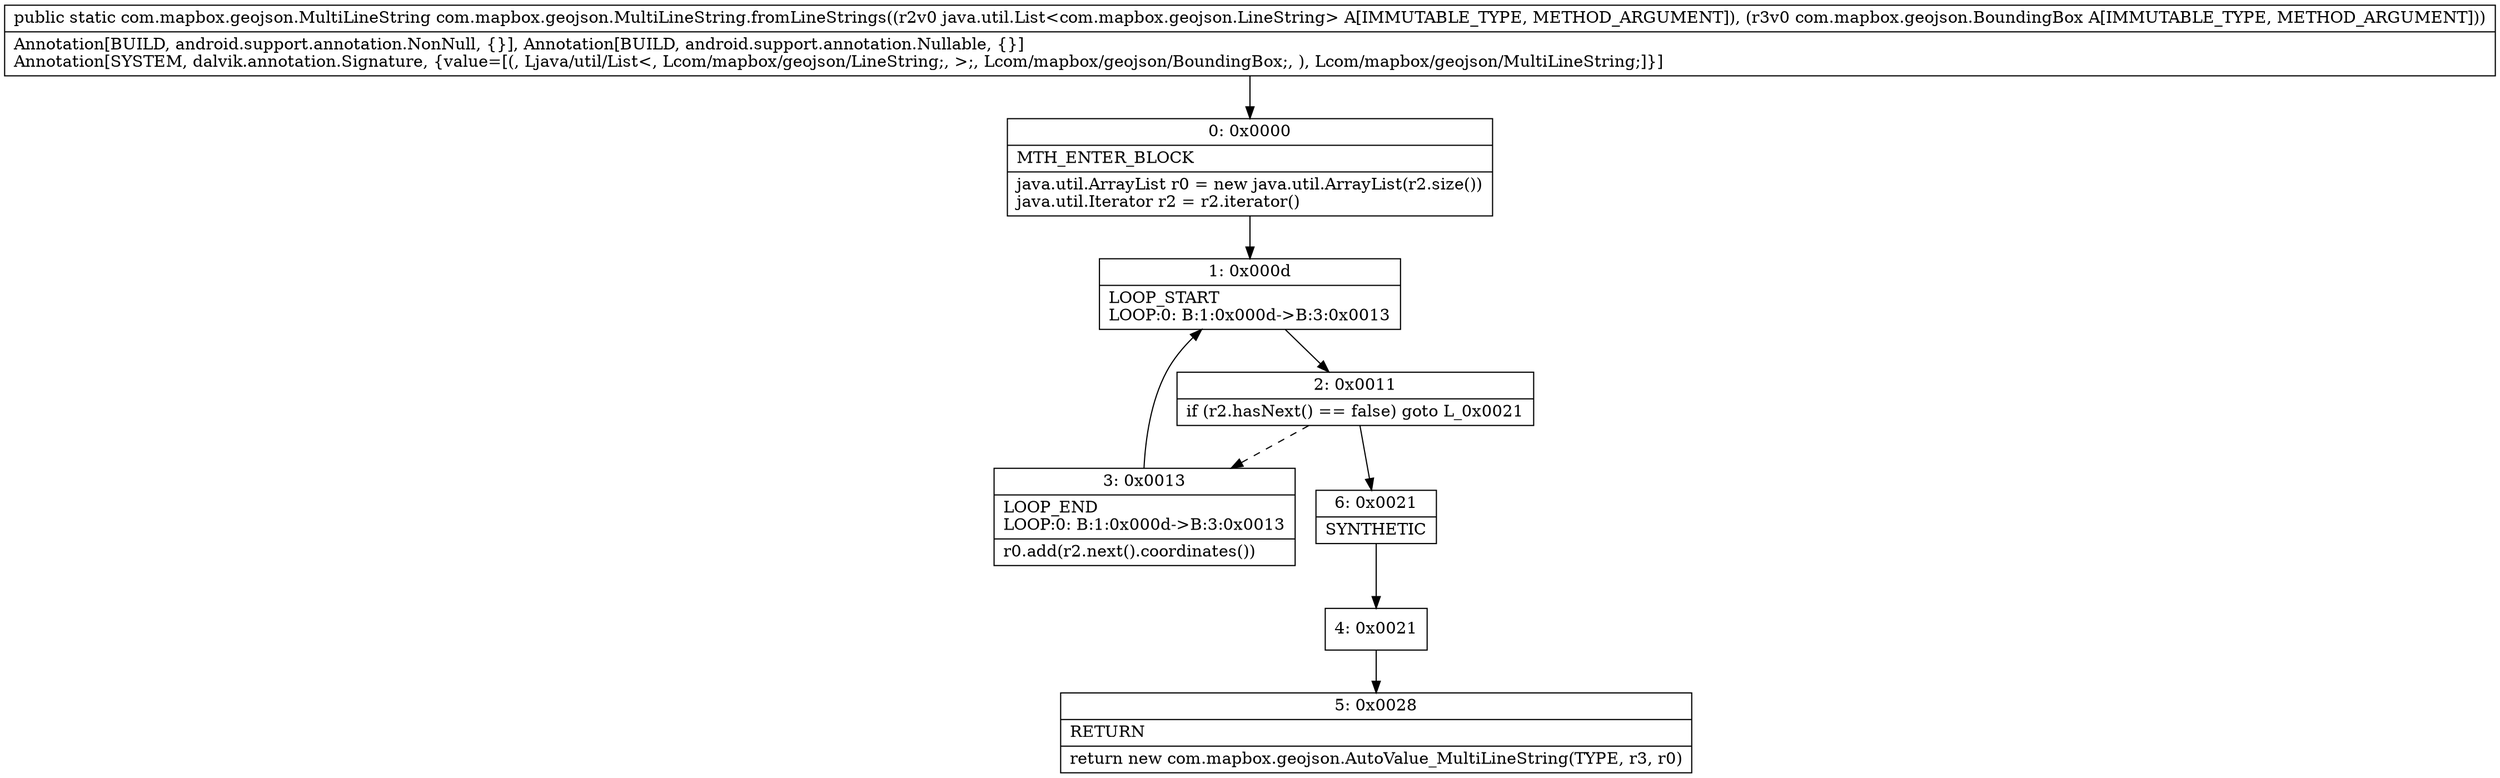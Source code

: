 digraph "CFG forcom.mapbox.geojson.MultiLineString.fromLineStrings(Ljava\/util\/List;Lcom\/mapbox\/geojson\/BoundingBox;)Lcom\/mapbox\/geojson\/MultiLineString;" {
Node_0 [shape=record,label="{0\:\ 0x0000|MTH_ENTER_BLOCK\l|java.util.ArrayList r0 = new java.util.ArrayList(r2.size())\ljava.util.Iterator r2 = r2.iterator()\l}"];
Node_1 [shape=record,label="{1\:\ 0x000d|LOOP_START\lLOOP:0: B:1:0x000d\-\>B:3:0x0013\l}"];
Node_2 [shape=record,label="{2\:\ 0x0011|if (r2.hasNext() == false) goto L_0x0021\l}"];
Node_3 [shape=record,label="{3\:\ 0x0013|LOOP_END\lLOOP:0: B:1:0x000d\-\>B:3:0x0013\l|r0.add(r2.next().coordinates())\l}"];
Node_4 [shape=record,label="{4\:\ 0x0021}"];
Node_5 [shape=record,label="{5\:\ 0x0028|RETURN\l|return new com.mapbox.geojson.AutoValue_MultiLineString(TYPE, r3, r0)\l}"];
Node_6 [shape=record,label="{6\:\ 0x0021|SYNTHETIC\l}"];
MethodNode[shape=record,label="{public static com.mapbox.geojson.MultiLineString com.mapbox.geojson.MultiLineString.fromLineStrings((r2v0 java.util.List\<com.mapbox.geojson.LineString\> A[IMMUTABLE_TYPE, METHOD_ARGUMENT]), (r3v0 com.mapbox.geojson.BoundingBox A[IMMUTABLE_TYPE, METHOD_ARGUMENT]))  | Annotation[BUILD, android.support.annotation.NonNull, \{\}], Annotation[BUILD, android.support.annotation.Nullable, \{\}]\lAnnotation[SYSTEM, dalvik.annotation.Signature, \{value=[(, Ljava\/util\/List\<, Lcom\/mapbox\/geojson\/LineString;, \>;, Lcom\/mapbox\/geojson\/BoundingBox;, ), Lcom\/mapbox\/geojson\/MultiLineString;]\}]\l}"];
MethodNode -> Node_0;
Node_0 -> Node_1;
Node_1 -> Node_2;
Node_2 -> Node_3[style=dashed];
Node_2 -> Node_6;
Node_3 -> Node_1;
Node_4 -> Node_5;
Node_6 -> Node_4;
}

